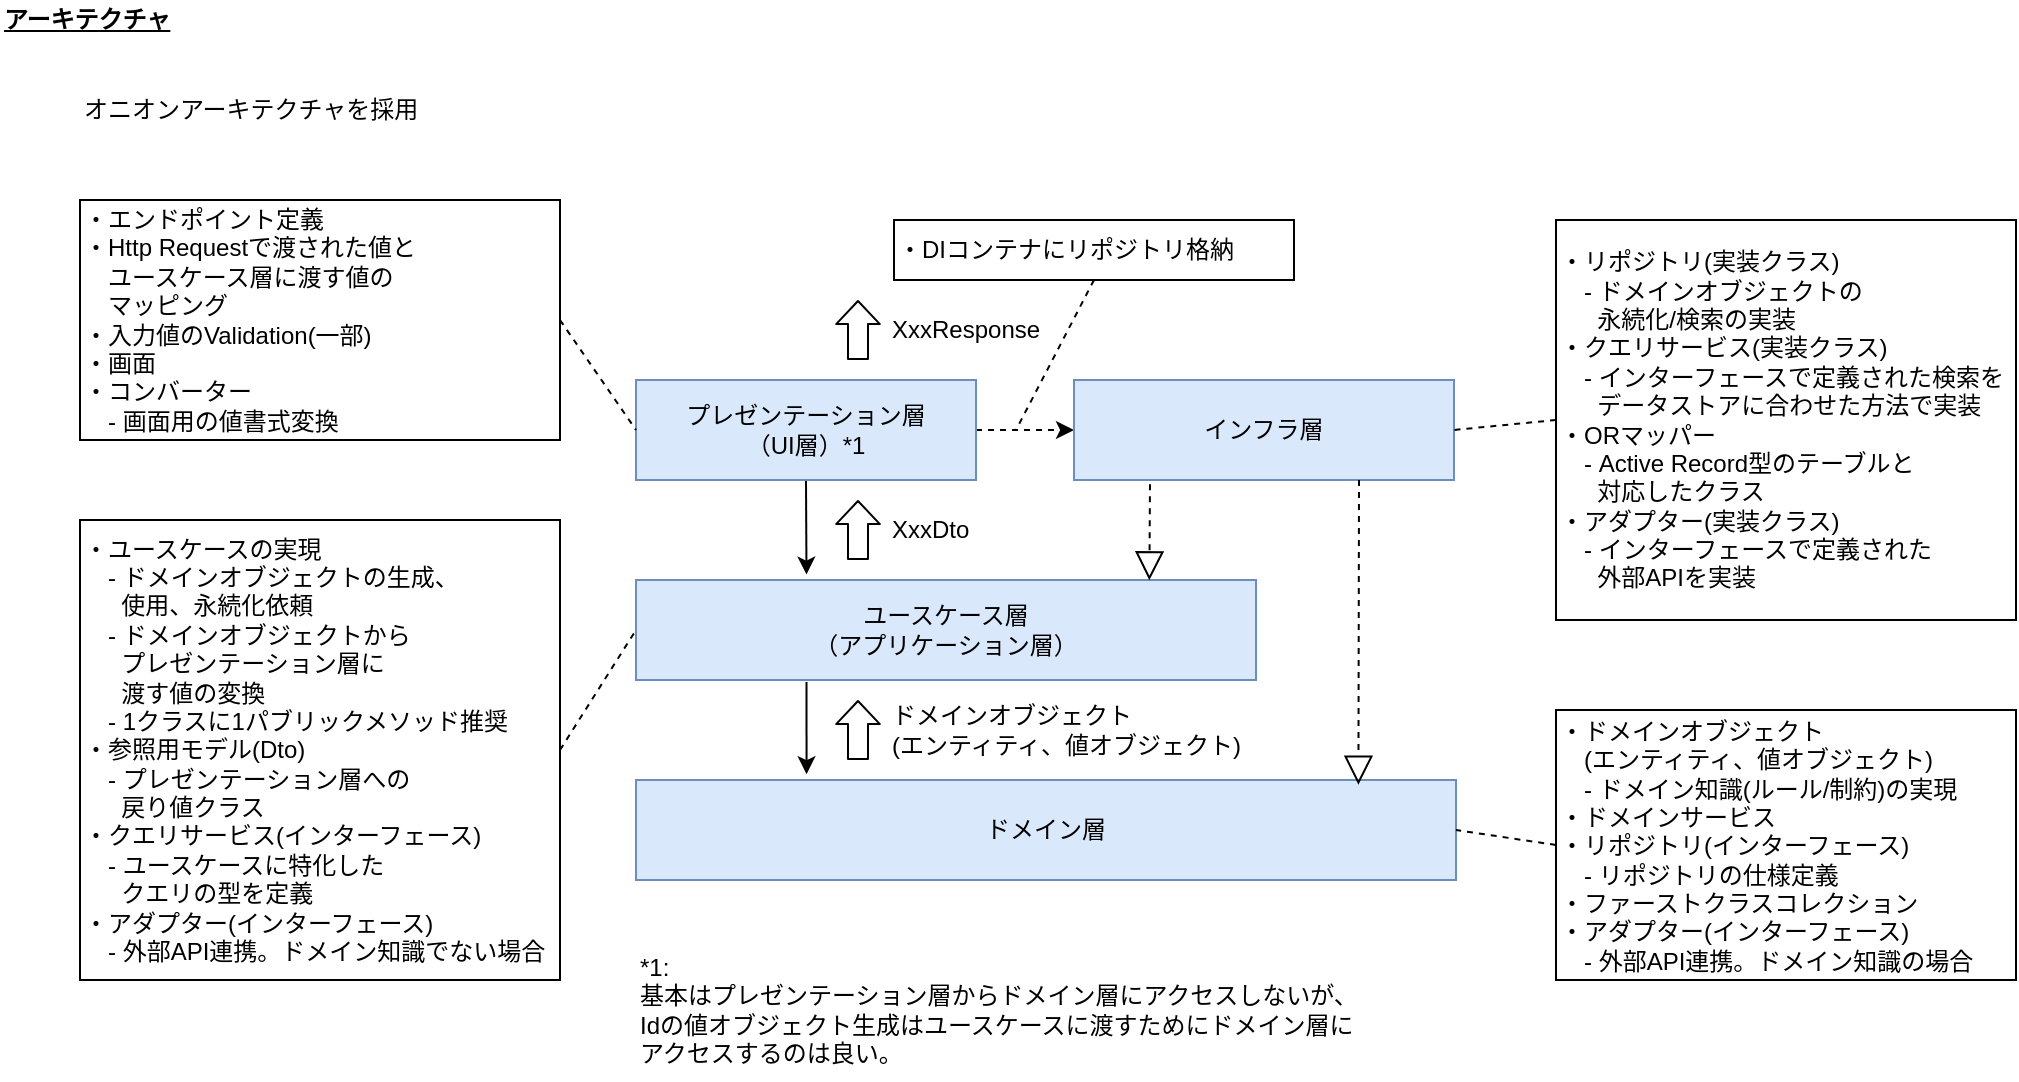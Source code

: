 <mxfile>
    <diagram id="Ks7neYWFnOVsLecFHzhK" name="ページ1">
        <mxGraphModel dx="1152" dy="769" grid="1" gridSize="10" guides="1" tooltips="1" connect="1" arrows="1" fold="1" page="1" pageScale="1" pageWidth="1169" pageHeight="827" background="#ffffff" math="0" shadow="0">
            <root>
                <mxCell id="0"/>
                <mxCell id="1" parent="0"/>
                <mxCell id="2" value="&lt;u style=&quot;&quot;&gt;アーキテクチャ&lt;/u&gt;" style="text;html=1;strokeColor=none;fillColor=none;align=left;verticalAlign=middle;whiteSpace=wrap;rounded=0;fontStyle=1" parent="1" vertex="1">
                    <mxGeometry x="40" y="40" width="190" height="20" as="geometry"/>
                </mxCell>
                <mxCell id="13" style="edgeStyle=none;html=1;exitX=0.5;exitY=1;exitDx=0;exitDy=0;entryX=0.275;entryY=-0.054;entryDx=0;entryDy=0;entryPerimeter=0;" parent="1" source="3" target="6" edge="1">
                    <mxGeometry relative="1" as="geometry"/>
                </mxCell>
                <mxCell id="25" style="edgeStyle=none;html=1;exitX=1;exitY=0.5;exitDx=0;exitDy=0;entryX=0;entryY=0.5;entryDx=0;entryDy=0;dashed=1;endArrow=classic;endFill=1;" parent="1" source="3" target="5" edge="1">
                    <mxGeometry relative="1" as="geometry"/>
                </mxCell>
                <mxCell id="3" value="プレゼンテーション層&lt;br&gt;（UI層）*1" style="rounded=0;whiteSpace=wrap;html=1;fillColor=#dae8fc;strokeColor=#6c8ebf;" parent="1" vertex="1">
                    <mxGeometry x="358" y="230" width="170" height="50" as="geometry"/>
                </mxCell>
                <mxCell id="4" value="オニオンアーキテクチャを採用" style="text;html=1;strokeColor=none;fillColor=none;align=left;verticalAlign=middle;whiteSpace=wrap;rounded=0;" parent="1" vertex="1">
                    <mxGeometry x="80" y="80" width="180" height="30" as="geometry"/>
                </mxCell>
                <mxCell id="5" value="インフラ層" style="rounded=0;whiteSpace=wrap;html=1;fillColor=#dae8fc;strokeColor=#6c8ebf;" parent="1" vertex="1">
                    <mxGeometry x="577" y="230" width="190" height="50" as="geometry"/>
                </mxCell>
                <mxCell id="6" value="ユースケース層&lt;br&gt;（アプリケーション層）" style="rounded=0;whiteSpace=wrap;html=1;fillColor=#dae8fc;strokeColor=#6c8ebf;" parent="1" vertex="1">
                    <mxGeometry x="358" y="330" width="310" height="50" as="geometry"/>
                </mxCell>
                <mxCell id="8" value="ドメイン層" style="rounded=0;whiteSpace=wrap;html=1;fillColor=#dae8fc;strokeColor=#6c8ebf;" parent="1" vertex="1">
                    <mxGeometry x="358" y="430" width="410" height="50" as="geometry"/>
                </mxCell>
                <mxCell id="9" value="" style="endArrow=block;dashed=1;endFill=0;endSize=12;html=1;exitX=0.75;exitY=1;exitDx=0;exitDy=0;entryX=0.881;entryY=0.048;entryDx=0;entryDy=0;entryPerimeter=0;" parent="1" source="5" target="8" edge="1">
                    <mxGeometry width="160" relative="1" as="geometry">
                        <mxPoint x="598" y="540" as="sourcePoint"/>
                        <mxPoint x="721" y="420" as="targetPoint"/>
                    </mxGeometry>
                </mxCell>
                <mxCell id="11" value="" style="endArrow=block;dashed=1;endFill=0;endSize=12;html=1;exitX=0.2;exitY=1.042;exitDx=0;exitDy=0;exitPerimeter=0;entryX=0.828;entryY=0.003;entryDx=0;entryDy=0;entryPerimeter=0;" parent="1" source="5" target="6" edge="1">
                    <mxGeometry width="160" relative="1" as="geometry">
                        <mxPoint x="618" y="290" as="sourcePoint"/>
                        <mxPoint x="615" y="332" as="targetPoint"/>
                    </mxGeometry>
                </mxCell>
                <mxCell id="12" value="" style="endArrow=classic;html=1;exitX=0.275;exitY=1.021;exitDx=0;exitDy=0;exitPerimeter=0;entryX=0.208;entryY=-0.058;entryDx=0;entryDy=0;entryPerimeter=0;" parent="1" source="6" target="8" edge="1">
                    <mxGeometry width="50" height="50" relative="1" as="geometry">
                        <mxPoint x="588" y="350" as="sourcePoint"/>
                        <mxPoint x="638" y="300" as="targetPoint"/>
                    </mxGeometry>
                </mxCell>
                <mxCell id="16" style="edgeStyle=none;html=1;exitX=1;exitY=0.5;exitDx=0;exitDy=0;entryX=0;entryY=0.5;entryDx=0;entryDy=0;endArrow=none;endFill=0;dashed=1;" parent="1" source="15" target="3" edge="1">
                    <mxGeometry relative="1" as="geometry"/>
                </mxCell>
                <mxCell id="15" value="・エンドポイント定義&lt;br&gt;・Http Requestで渡された値と&lt;br&gt;　ユースケース層に渡す値の&lt;br&gt;　マッピング&lt;br&gt;・入力値のValidation(一部)&lt;br&gt;・画面&lt;br&gt;・コンバーター&lt;br&gt;　- 画面用の値書式変換" style="rounded=0;whiteSpace=wrap;html=1;align=left;" parent="1" vertex="1">
                    <mxGeometry x="80" y="140" width="240" height="120" as="geometry"/>
                </mxCell>
                <mxCell id="18" style="edgeStyle=none;html=1;exitX=1;exitY=0.5;exitDx=0;exitDy=0;entryX=0;entryY=0.5;entryDx=0;entryDy=0;dashed=1;endArrow=none;endFill=0;" parent="1" source="17" target="6" edge="1">
                    <mxGeometry relative="1" as="geometry"/>
                </mxCell>
                <mxCell id="17" value="・ユースケースの実現&lt;br&gt;　- ドメインオブジェクトの生成、&lt;br&gt;　&amp;nbsp; 使用、永続化依頼&lt;br&gt;　- ドメインオブジェクトから&lt;br&gt;　&amp;nbsp; プレゼンテーション層に&lt;br&gt;　&amp;nbsp; 渡す値の変換&lt;br&gt;　- 1クラスに1パブリックメソッド推奨&lt;br&gt;・参照用モデル(Dto)&lt;br&gt;　- プレゼンテーション層への&lt;br&gt;　&amp;nbsp; 戻り値クラス&lt;br&gt;・クエリサービス(インターフェース)&lt;br&gt;　- ユースケースに特化した&lt;br&gt;　&amp;nbsp; クエリの型を定義&lt;br&gt;・アダプター(インターフェース)&lt;br&gt;　- 外部API連携。ドメイン知識でない場合" style="rounded=0;whiteSpace=wrap;html=1;align=left;" parent="1" vertex="1">
                    <mxGeometry x="80" y="300" width="240" height="230" as="geometry"/>
                </mxCell>
                <mxCell id="20" style="edgeStyle=none;html=1;exitX=0;exitY=0.5;exitDx=0;exitDy=0;entryX=1;entryY=0.5;entryDx=0;entryDy=0;dashed=1;endArrow=none;endFill=0;" parent="1" source="19" target="5" edge="1">
                    <mxGeometry relative="1" as="geometry"/>
                </mxCell>
                <mxCell id="19" value="・リポジトリ(実装クラス)&lt;br&gt;　- ドメインオブジェクトの&lt;br&gt;　&amp;nbsp; 永続化/検索の実装&lt;br&gt;・クエリサービス(実装クラス)&lt;br&gt;　- インターフェースで定義された検索を&lt;br&gt;　&amp;nbsp; データストアに合わせた方法で実装&lt;br&gt;・ORマッパー&lt;br&gt;　- Active Record型のテーブルと&lt;br&gt;　&amp;nbsp; 対応したクラス&lt;br&gt;・アダプター(実装クラス)&lt;br&gt;　- インターフェースで定義された&lt;br&gt;　&amp;nbsp; 外部APIを実装" style="rounded=0;whiteSpace=wrap;html=1;align=left;" parent="1" vertex="1">
                    <mxGeometry x="818" y="150" width="230" height="200" as="geometry"/>
                </mxCell>
                <mxCell id="22" style="edgeStyle=none;html=1;exitX=0;exitY=0.5;exitDx=0;exitDy=0;entryX=1;entryY=0.5;entryDx=0;entryDy=0;dashed=1;endArrow=none;endFill=0;" parent="1" source="21" target="8" edge="1">
                    <mxGeometry relative="1" as="geometry"/>
                </mxCell>
                <mxCell id="21" value="・ドメインオブジェクト&lt;br&gt;　(エンティティ、値オブジェクト)&lt;br&gt;　- ドメイン知識(ルール/制約)の実現&lt;br&gt;・ドメインサービス&lt;br&gt;・リポジトリ(インターフェース)&lt;br&gt;　- リポジトリの仕様定義&lt;br&gt;・ファーストクラスコレクション&lt;br&gt;・アダプター(インターフェース)&lt;br&gt;　- 外部API連携。ドメイン知識の場合" style="rounded=0;whiteSpace=wrap;html=1;align=left;" parent="1" vertex="1">
                    <mxGeometry x="818" y="395" width="230" height="135" as="geometry"/>
                </mxCell>
                <mxCell id="27" style="edgeStyle=none;html=1;exitX=0.5;exitY=1;exitDx=0;exitDy=0;dashed=1;endArrow=none;endFill=0;" parent="1" source="26" edge="1">
                    <mxGeometry relative="1" as="geometry">
                        <mxPoint x="548" y="255" as="targetPoint"/>
                    </mxGeometry>
                </mxCell>
                <mxCell id="26" value="・DIコンテナにリポジトリ格納" style="rounded=0;whiteSpace=wrap;html=1;align=left;" parent="1" vertex="1">
                    <mxGeometry x="487" y="150" width="200" height="30" as="geometry"/>
                </mxCell>
                <mxCell id="30" value="" style="shape=flexArrow;endArrow=classic;html=1;endWidth=10.857;endSize=3.514;" parent="1" edge="1">
                    <mxGeometry width="50" height="50" relative="1" as="geometry">
                        <mxPoint x="469" y="320" as="sourcePoint"/>
                        <mxPoint x="469" y="290" as="targetPoint"/>
                    </mxGeometry>
                </mxCell>
                <mxCell id="31" value="XxxDto" style="text;html=1;strokeColor=none;fillColor=none;align=left;verticalAlign=middle;whiteSpace=wrap;rounded=0;" parent="1" vertex="1">
                    <mxGeometry x="484" y="290" width="60" height="30" as="geometry"/>
                </mxCell>
                <mxCell id="36" value="XxxResponse" style="text;html=1;strokeColor=none;fillColor=none;align=left;verticalAlign=middle;whiteSpace=wrap;rounded=0;" parent="1" vertex="1">
                    <mxGeometry x="484" y="190" width="60" height="30" as="geometry"/>
                </mxCell>
                <mxCell id="37" value="" style="shape=flexArrow;endArrow=classic;html=1;endWidth=10.857;endSize=3.514;align=left;" parent="1" edge="1">
                    <mxGeometry width="50" height="50" relative="1" as="geometry">
                        <mxPoint x="469" y="220.0" as="sourcePoint"/>
                        <mxPoint x="469" y="190.0" as="targetPoint"/>
                    </mxGeometry>
                </mxCell>
                <mxCell id="38" value="" style="shape=flexArrow;endArrow=classic;html=1;endWidth=10.857;endSize=3.514;" parent="1" edge="1">
                    <mxGeometry width="50" height="50" relative="1" as="geometry">
                        <mxPoint x="469" y="420" as="sourcePoint"/>
                        <mxPoint x="469" y="390" as="targetPoint"/>
                    </mxGeometry>
                </mxCell>
                <mxCell id="39" value="ドメインオブジェクト&lt;br&gt;(エンティティ、値オブジェクト)" style="text;html=1;strokeColor=none;fillColor=none;align=left;verticalAlign=middle;whiteSpace=wrap;rounded=0;" parent="1" vertex="1">
                    <mxGeometry x="484" y="390" width="194" height="30" as="geometry"/>
                </mxCell>
                <mxCell id="40" value="*1: &lt;br&gt;基本はプレゼンテーション層からドメイン層にアクセスしないが、Idの値オブジェクト生成はユースケースに渡すためにドメイン層にアクセスするのは良い。" style="text;html=1;strokeColor=none;fillColor=none;align=left;verticalAlign=middle;whiteSpace=wrap;rounded=0;" parent="1" vertex="1">
                    <mxGeometry x="358" y="510" width="370" height="70" as="geometry"/>
                </mxCell>
            </root>
        </mxGraphModel>
    </diagram>
</mxfile>